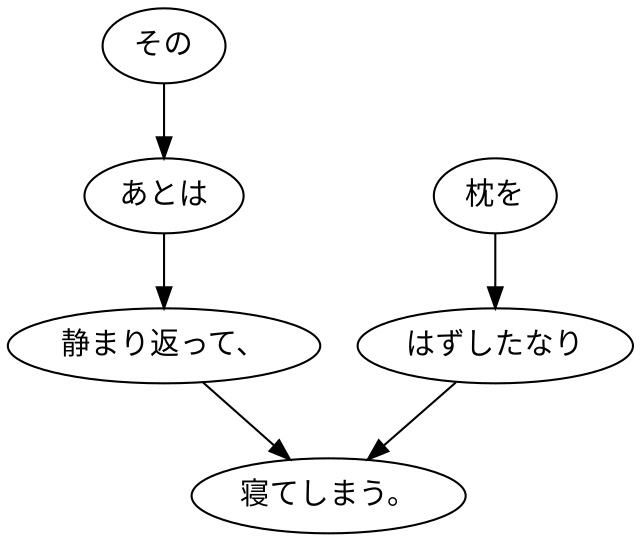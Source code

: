 digraph graph2824 {
	node0 [label="その"];
	node1 [label="あとは"];
	node2 [label="静まり返って、"];
	node3 [label="枕を"];
	node4 [label="はずしたなり"];
	node5 [label="寝てしまう。"];
	node0 -> node1;
	node1 -> node2;
	node2 -> node5;
	node3 -> node4;
	node4 -> node5;
}
